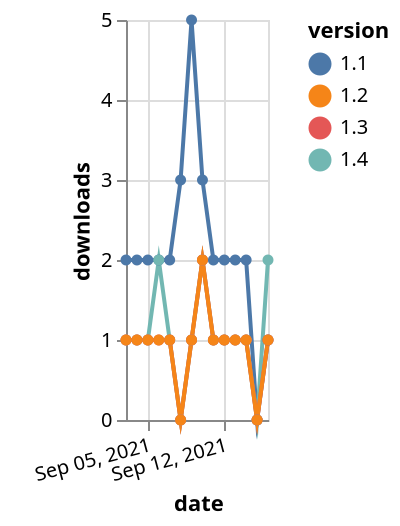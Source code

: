 {"$schema": "https://vega.github.io/schema/vega-lite/v5.json", "description": "A simple bar chart with embedded data.", "data": {"values": [{"date": "2021-09-03", "total": 2761, "delta": 2, "version": "1.1"}, {"date": "2021-09-04", "total": 2763, "delta": 2, "version": "1.1"}, {"date": "2021-09-05", "total": 2765, "delta": 2, "version": "1.1"}, {"date": "2021-09-06", "total": 2767, "delta": 2, "version": "1.1"}, {"date": "2021-09-07", "total": 2769, "delta": 2, "version": "1.1"}, {"date": "2021-09-08", "total": 2772, "delta": 3, "version": "1.1"}, {"date": "2021-09-09", "total": 2777, "delta": 5, "version": "1.1"}, {"date": "2021-09-10", "total": 2780, "delta": 3, "version": "1.1"}, {"date": "2021-09-11", "total": 2782, "delta": 2, "version": "1.1"}, {"date": "2021-09-12", "total": 2784, "delta": 2, "version": "1.1"}, {"date": "2021-09-13", "total": 2786, "delta": 2, "version": "1.1"}, {"date": "2021-09-14", "total": 2788, "delta": 2, "version": "1.1"}, {"date": "2021-09-15", "total": 2788, "delta": 0, "version": "1.1"}, {"date": "2021-09-16", "total": 2789, "delta": 1, "version": "1.1"}, {"date": "2021-09-03", "total": 151, "delta": 1, "version": "1.4"}, {"date": "2021-09-04", "total": 152, "delta": 1, "version": "1.4"}, {"date": "2021-09-05", "total": 153, "delta": 1, "version": "1.4"}, {"date": "2021-09-06", "total": 155, "delta": 2, "version": "1.4"}, {"date": "2021-09-07", "total": 156, "delta": 1, "version": "1.4"}, {"date": "2021-09-08", "total": 156, "delta": 0, "version": "1.4"}, {"date": "2021-09-09", "total": 157, "delta": 1, "version": "1.4"}, {"date": "2021-09-10", "total": 159, "delta": 2, "version": "1.4"}, {"date": "2021-09-11", "total": 160, "delta": 1, "version": "1.4"}, {"date": "2021-09-12", "total": 161, "delta": 1, "version": "1.4"}, {"date": "2021-09-13", "total": 162, "delta": 1, "version": "1.4"}, {"date": "2021-09-14", "total": 163, "delta": 1, "version": "1.4"}, {"date": "2021-09-15", "total": 163, "delta": 0, "version": "1.4"}, {"date": "2021-09-16", "total": 165, "delta": 2, "version": "1.4"}, {"date": "2021-09-03", "total": 186, "delta": 1, "version": "1.3"}, {"date": "2021-09-04", "total": 187, "delta": 1, "version": "1.3"}, {"date": "2021-09-05", "total": 188, "delta": 1, "version": "1.3"}, {"date": "2021-09-06", "total": 189, "delta": 1, "version": "1.3"}, {"date": "2021-09-07", "total": 190, "delta": 1, "version": "1.3"}, {"date": "2021-09-08", "total": 190, "delta": 0, "version": "1.3"}, {"date": "2021-09-09", "total": 191, "delta": 1, "version": "1.3"}, {"date": "2021-09-10", "total": 193, "delta": 2, "version": "1.3"}, {"date": "2021-09-11", "total": 194, "delta": 1, "version": "1.3"}, {"date": "2021-09-12", "total": 195, "delta": 1, "version": "1.3"}, {"date": "2021-09-13", "total": 196, "delta": 1, "version": "1.3"}, {"date": "2021-09-14", "total": 197, "delta": 1, "version": "1.3"}, {"date": "2021-09-15", "total": 197, "delta": 0, "version": "1.3"}, {"date": "2021-09-16", "total": 198, "delta": 1, "version": "1.3"}, {"date": "2021-09-03", "total": 240, "delta": 1, "version": "1.2"}, {"date": "2021-09-04", "total": 241, "delta": 1, "version": "1.2"}, {"date": "2021-09-05", "total": 242, "delta": 1, "version": "1.2"}, {"date": "2021-09-06", "total": 243, "delta": 1, "version": "1.2"}, {"date": "2021-09-07", "total": 244, "delta": 1, "version": "1.2"}, {"date": "2021-09-08", "total": 244, "delta": 0, "version": "1.2"}, {"date": "2021-09-09", "total": 245, "delta": 1, "version": "1.2"}, {"date": "2021-09-10", "total": 247, "delta": 2, "version": "1.2"}, {"date": "2021-09-11", "total": 248, "delta": 1, "version": "1.2"}, {"date": "2021-09-12", "total": 249, "delta": 1, "version": "1.2"}, {"date": "2021-09-13", "total": 250, "delta": 1, "version": "1.2"}, {"date": "2021-09-14", "total": 251, "delta": 1, "version": "1.2"}, {"date": "2021-09-15", "total": 251, "delta": 0, "version": "1.2"}, {"date": "2021-09-16", "total": 252, "delta": 1, "version": "1.2"}]}, "width": "container", "mark": {"type": "line", "point": {"filled": true}}, "encoding": {"x": {"field": "date", "type": "temporal", "timeUnit": "yearmonthdate", "title": "date", "axis": {"labelAngle": -15}}, "y": {"field": "delta", "type": "quantitative", "title": "downloads"}, "color": {"field": "version", "type": "nominal"}, "tooltip": {"field": "delta"}}}